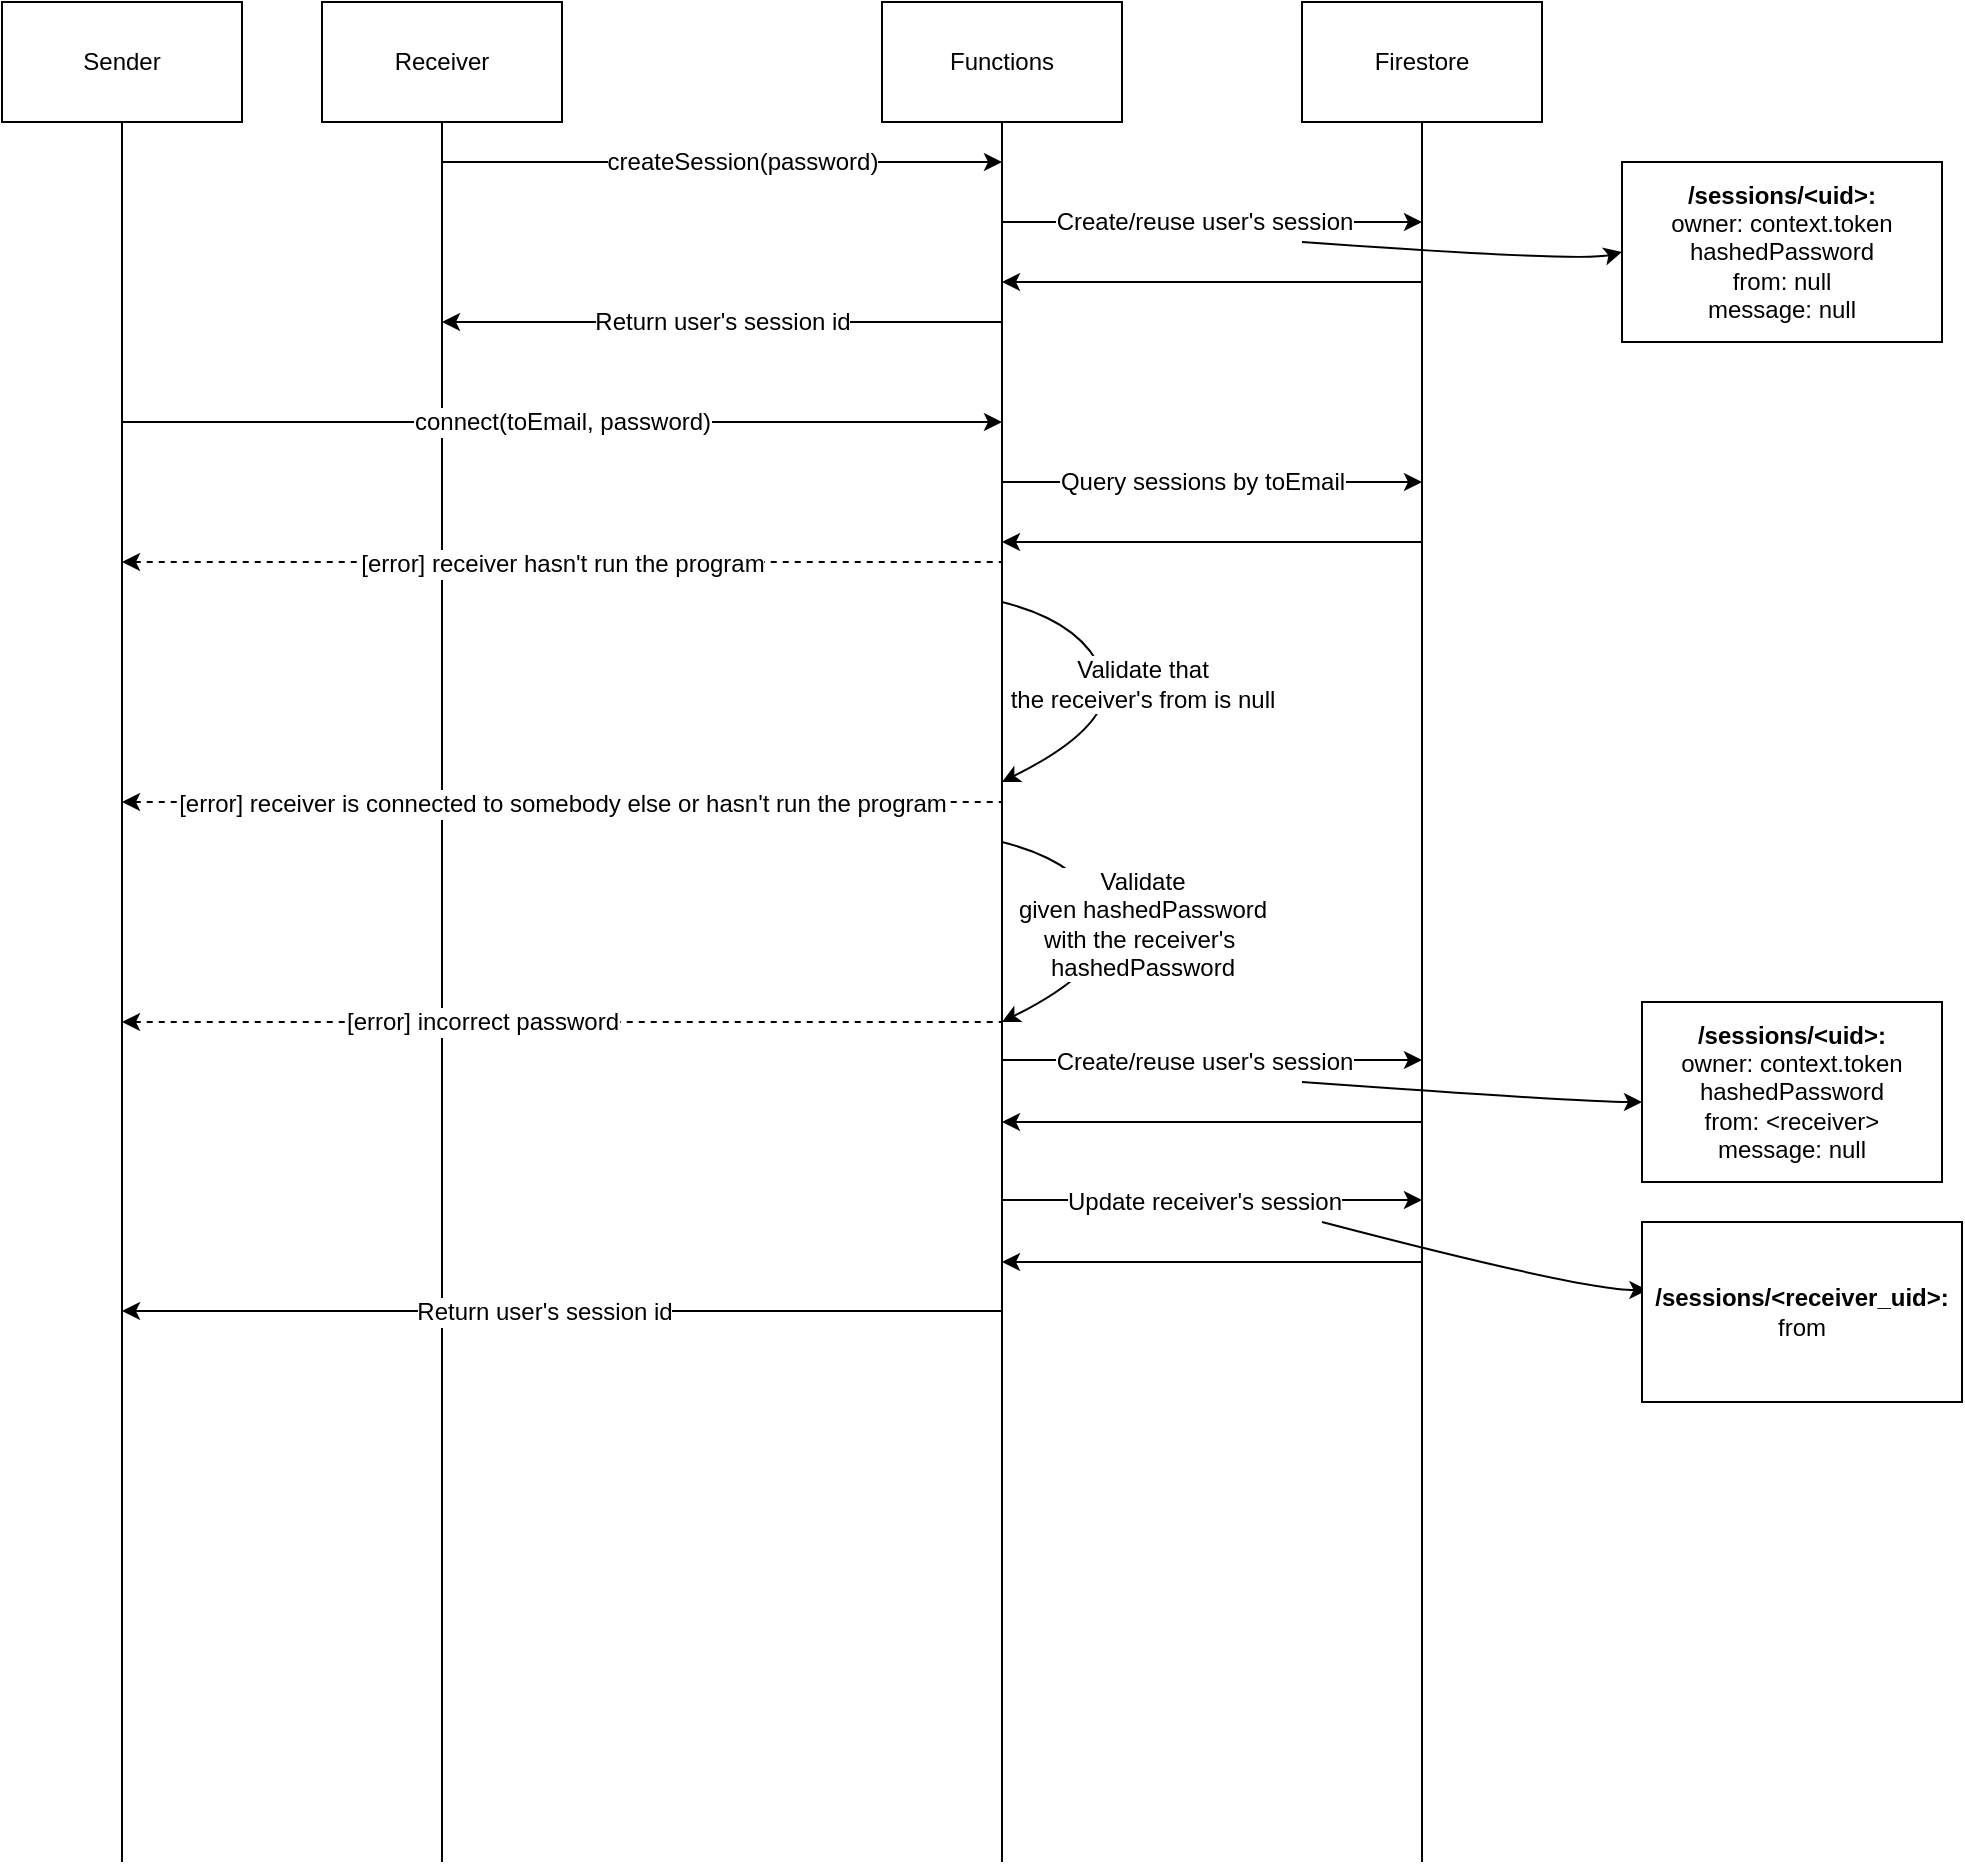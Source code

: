 <mxfile version="12.0.2" type="github" pages="1"><diagram id="Vmk91Mh9w7fuR8uqIF4z" name="Page-1"><mxGraphModel dx="1341" dy="760" grid="1" gridSize="10" guides="1" tooltips="1" connect="1" arrows="1" fold="1" page="1" pageScale="1" pageWidth="850" pageHeight="1100" math="0" shadow="0"><root><mxCell id="0"/><mxCell id="1" parent="0"/><mxCell id="EEDxIaFUeRwZj_NEYqHG-10" style="edgeStyle=orthogonalEdgeStyle;rounded=0;orthogonalLoop=1;jettySize=auto;html=1;exitX=0.5;exitY=1;exitDx=0;exitDy=0;endArrow=none;endFill=0;" parent="1" source="EEDxIaFUeRwZj_NEYqHG-1" edge="1"><mxGeometry relative="1" as="geometry"><mxPoint x="500" y="960" as="targetPoint"/></mxGeometry></mxCell><mxCell id="EEDxIaFUeRwZj_NEYqHG-1" value="Functions" style="rounded=0;whiteSpace=wrap;html=1;" parent="1" vertex="1"><mxGeometry x="440" y="30" width="120" height="60" as="geometry"/></mxCell><mxCell id="EEDxIaFUeRwZj_NEYqHG-9" style="edgeStyle=orthogonalEdgeStyle;rounded=0;orthogonalLoop=1;jettySize=auto;html=1;exitX=0.5;exitY=1;exitDx=0;exitDy=0;endArrow=none;endFill=0;" parent="1" source="EEDxIaFUeRwZj_NEYqHG-2" edge="1"><mxGeometry relative="1" as="geometry"><mxPoint x="710" y="960" as="targetPoint"/></mxGeometry></mxCell><mxCell id="EEDxIaFUeRwZj_NEYqHG-2" value="Firestore" style="rounded=0;whiteSpace=wrap;html=1;" parent="1" vertex="1"><mxGeometry x="650" y="30" width="120" height="60" as="geometry"/></mxCell><mxCell id="EEDxIaFUeRwZj_NEYqHG-7" style="edgeStyle=orthogonalEdgeStyle;rounded=0;orthogonalLoop=1;jettySize=auto;html=1;exitX=0.5;exitY=1;exitDx=0;exitDy=0;endArrow=none;endFill=0;" parent="1" source="EEDxIaFUeRwZj_NEYqHG-4" edge="1"><mxGeometry relative="1" as="geometry"><mxPoint x="60" y="960" as="targetPoint"/></mxGeometry></mxCell><mxCell id="EEDxIaFUeRwZj_NEYqHG-4" value="Sender" style="rounded=0;whiteSpace=wrap;html=1;" parent="1" vertex="1"><mxGeometry y="30" width="120" height="60" as="geometry"/></mxCell><mxCell id="EEDxIaFUeRwZj_NEYqHG-8" style="edgeStyle=orthogonalEdgeStyle;rounded=0;orthogonalLoop=1;jettySize=auto;html=1;exitX=0.5;exitY=1;exitDx=0;exitDy=0;endArrow=none;endFill=0;" parent="1" source="EEDxIaFUeRwZj_NEYqHG-5" edge="1"><mxGeometry relative="1" as="geometry"><mxPoint x="220" y="960" as="targetPoint"/></mxGeometry></mxCell><mxCell id="EEDxIaFUeRwZj_NEYqHG-5" value="Receiver" style="rounded=0;whiteSpace=wrap;html=1;" parent="1" vertex="1"><mxGeometry x="160" y="30" width="120" height="60" as="geometry"/></mxCell><mxCell id="EEDxIaFUeRwZj_NEYqHG-12" value="" style="endArrow=classic;html=1;" parent="1" edge="1"><mxGeometry width="50" height="50" relative="1" as="geometry"><mxPoint x="220" y="110" as="sourcePoint"/><mxPoint x="500" y="110" as="targetPoint"/></mxGeometry></mxCell><mxCell id="EEDxIaFUeRwZj_NEYqHG-13" value="createSession(password)" style="text;html=1;resizable=0;points=[];align=center;verticalAlign=middle;labelBackgroundColor=#ffffff;" parent="EEDxIaFUeRwZj_NEYqHG-12" vertex="1" connectable="0"><mxGeometry x="-0.11" y="1" relative="1" as="geometry"><mxPoint x="25" y="1" as="offset"/></mxGeometry></mxCell><mxCell id="EEDxIaFUeRwZj_NEYqHG-14" value="" style="endArrow=classic;html=1;" parent="1" edge="1"><mxGeometry width="50" height="50" relative="1" as="geometry"><mxPoint x="500" y="140" as="sourcePoint"/><mxPoint x="710" y="140" as="targetPoint"/></mxGeometry></mxCell><mxCell id="EEDxIaFUeRwZj_NEYqHG-17" value="Create/reuse user's session" style="text;html=1;resizable=0;points=[];align=center;verticalAlign=middle;labelBackgroundColor=#ffffff;" parent="EEDxIaFUeRwZj_NEYqHG-14" vertex="1" connectable="0"><mxGeometry x="0.165" y="-1" relative="1" as="geometry"><mxPoint x="-22" y="-1" as="offset"/></mxGeometry></mxCell><mxCell id="EEDxIaFUeRwZj_NEYqHG-18" value="&lt;b&gt;/sessions/&amp;lt;uid&amp;gt;:&lt;br&gt;&lt;/b&gt;owner: context.token&lt;br&gt;hashedPassword&lt;br&gt;from: null&lt;br&gt;message: null" style="rounded=0;whiteSpace=wrap;html=1;" parent="1" vertex="1"><mxGeometry x="810" y="110" width="160" height="90" as="geometry"/></mxCell><mxCell id="EEDxIaFUeRwZj_NEYqHG-19" value="" style="curved=1;endArrow=classic;html=1;entryX=0;entryY=0.5;entryDx=0;entryDy=0;" parent="1" target="EEDxIaFUeRwZj_NEYqHG-18" edge="1"><mxGeometry width="50" height="50" relative="1" as="geometry"><mxPoint x="650" y="150" as="sourcePoint"/><mxPoint x="690" y="120" as="targetPoint"/><Array as="points"><mxPoint x="790" y="160"/></Array></mxGeometry></mxCell><mxCell id="EEDxIaFUeRwZj_NEYqHG-20" value="" style="endArrow=classic;html=1;" parent="1" edge="1"><mxGeometry width="50" height="50" relative="1" as="geometry"><mxPoint x="710" y="170" as="sourcePoint"/><mxPoint x="500" y="170" as="targetPoint"/></mxGeometry></mxCell><mxCell id="EEDxIaFUeRwZj_NEYqHG-21" value="" style="endArrow=classic;html=1;" parent="1" edge="1"><mxGeometry width="50" height="50" relative="1" as="geometry"><mxPoint x="500" y="190" as="sourcePoint"/><mxPoint x="220" y="190" as="targetPoint"/></mxGeometry></mxCell><mxCell id="EEDxIaFUeRwZj_NEYqHG-23" value="Return user's session id" style="text;html=1;resizable=0;points=[];align=center;verticalAlign=middle;labelBackgroundColor=#ffffff;" parent="EEDxIaFUeRwZj_NEYqHG-21" vertex="1" connectable="0"><mxGeometry x="0.114" y="-2" relative="1" as="geometry"><mxPoint x="16" y="2" as="offset"/></mxGeometry></mxCell><mxCell id="EEDxIaFUeRwZj_NEYqHG-24" value="" style="endArrow=classic;html=1;" parent="1" edge="1"><mxGeometry width="50" height="50" relative="1" as="geometry"><mxPoint x="60" y="240" as="sourcePoint"/><mxPoint x="500" y="240" as="targetPoint"/></mxGeometry></mxCell><mxCell id="EEDxIaFUeRwZj_NEYqHG-25" value="connect(toEmail, password)" style="text;html=1;resizable=0;points=[];align=center;verticalAlign=middle;labelBackgroundColor=#ffffff;" parent="EEDxIaFUeRwZj_NEYqHG-24" vertex="1" connectable="0"><mxGeometry x="-0.068" y="-1" relative="1" as="geometry"><mxPoint x="15" y="-1" as="offset"/></mxGeometry></mxCell><mxCell id="EEDxIaFUeRwZj_NEYqHG-26" value="" style="endArrow=classic;html=1;" parent="1" edge="1"><mxGeometry width="50" height="50" relative="1" as="geometry"><mxPoint x="500" y="270" as="sourcePoint"/><mxPoint x="710" y="270" as="targetPoint"/></mxGeometry></mxCell><mxCell id="EEDxIaFUeRwZj_NEYqHG-29" value="Query sessions by toEmail" style="text;html=1;resizable=0;points=[];align=center;verticalAlign=middle;labelBackgroundColor=#ffffff;" parent="EEDxIaFUeRwZj_NEYqHG-26" vertex="1" connectable="0"><mxGeometry x="-0.191" y="4" relative="1" as="geometry"><mxPoint x="15" y="4" as="offset"/></mxGeometry></mxCell><mxCell id="EEDxIaFUeRwZj_NEYqHG-30" value="" style="endArrow=classic;html=1;" parent="1" edge="1"><mxGeometry width="50" height="50" relative="1" as="geometry"><mxPoint x="710" y="300" as="sourcePoint"/><mxPoint x="500" y="300" as="targetPoint"/></mxGeometry></mxCell><mxCell id="EEDxIaFUeRwZj_NEYqHG-31" value="" style="curved=1;endArrow=classic;html=1;" parent="1" edge="1"><mxGeometry width="50" height="50" relative="1" as="geometry"><mxPoint x="500" y="450" as="sourcePoint"/><mxPoint x="500" y="540" as="targetPoint"/><Array as="points"><mxPoint x="540" y="460"/><mxPoint x="560" y="510"/></Array></mxGeometry></mxCell><mxCell id="EEDxIaFUeRwZj_NEYqHG-32" value="Validate &lt;br&gt;given hashedPassword&lt;br&gt;with&amp;nbsp;the receiver's&amp;nbsp;&lt;br&gt;hashedPassword" style="text;html=1;resizable=0;points=[];align=center;verticalAlign=middle;labelBackgroundColor=#ffffff;" parent="EEDxIaFUeRwZj_NEYqHG-31" vertex="1" connectable="0"><mxGeometry x="0.003" y="-2" relative="1" as="geometry"><mxPoint x="17" y="-7.5" as="offset"/></mxGeometry></mxCell><mxCell id="EEDxIaFUeRwZj_NEYqHG-34" value="" style="endArrow=classic;html=1;" parent="1" edge="1"><mxGeometry width="50" height="50" relative="1" as="geometry"><mxPoint x="500" y="559" as="sourcePoint"/><mxPoint x="710" y="559" as="targetPoint"/></mxGeometry></mxCell><mxCell id="EEDxIaFUeRwZj_NEYqHG-35" value="Create/reuse user's session" style="text;html=1;resizable=0;points=[];align=center;verticalAlign=middle;labelBackgroundColor=#ffffff;" parent="EEDxIaFUeRwZj_NEYqHG-34" vertex="1" connectable="0"><mxGeometry x="0.165" y="-1" relative="1" as="geometry"><mxPoint x="-22" as="offset"/></mxGeometry></mxCell><mxCell id="EEDxIaFUeRwZj_NEYqHG-36" value="&lt;b&gt;/sessions/&amp;lt;uid&amp;gt;:&lt;br&gt;&lt;/b&gt;owner: context.token&lt;br&gt;hashedPassword&lt;br&gt;from: &amp;lt;receiver&amp;gt;&lt;br&gt;message: null" style="rounded=0;whiteSpace=wrap;html=1;" parent="1" vertex="1"><mxGeometry x="820" y="530" width="150" height="90" as="geometry"/></mxCell><mxCell id="EEDxIaFUeRwZj_NEYqHG-37" value="" style="curved=1;endArrow=classic;html=1;entryX=0;entryY=0.5;entryDx=0;entryDy=0;" parent="1" edge="1"><mxGeometry width="50" height="50" relative="1" as="geometry"><mxPoint x="650" y="570" as="sourcePoint"/><mxPoint x="820" y="580" as="targetPoint"/><Array as="points"><mxPoint x="790" y="580"/></Array></mxGeometry></mxCell><mxCell id="EEDxIaFUeRwZj_NEYqHG-38" value="" style="endArrow=classic;html=1;" parent="1" edge="1"><mxGeometry width="50" height="50" relative="1" as="geometry"><mxPoint x="710" y="590" as="sourcePoint"/><mxPoint x="500" y="590" as="targetPoint"/></mxGeometry></mxCell><mxCell id="EEDxIaFUeRwZj_NEYqHG-39" value="" style="endArrow=classic;html=1;" parent="1" edge="1"><mxGeometry width="50" height="50" relative="1" as="geometry"><mxPoint x="500" y="629" as="sourcePoint"/><mxPoint x="710" y="629" as="targetPoint"/></mxGeometry></mxCell><mxCell id="EEDxIaFUeRwZj_NEYqHG-40" value="Update receiver's session" style="text;html=1;resizable=0;points=[];align=center;verticalAlign=middle;labelBackgroundColor=#ffffff;" parent="EEDxIaFUeRwZj_NEYqHG-39" vertex="1" connectable="0"><mxGeometry x="0.165" y="-1" relative="1" as="geometry"><mxPoint x="-22" as="offset"/></mxGeometry></mxCell><mxCell id="EEDxIaFUeRwZj_NEYqHG-41" value="" style="curved=1;endArrow=classic;html=1;entryX=0.017;entryY=0.378;entryDx=0;entryDy=0;entryPerimeter=0;" parent="1" target="EEDxIaFUeRwZj_NEYqHG-42" edge="1"><mxGeometry width="50" height="50" relative="1" as="geometry"><mxPoint x="660" y="640" as="sourcePoint"/><mxPoint x="820" y="670" as="targetPoint"/><Array as="points"><mxPoint x="790" y="674"/></Array></mxGeometry></mxCell><mxCell id="EEDxIaFUeRwZj_NEYqHG-42" value="&lt;b&gt;/sessions/&amp;lt;receiver_uid&amp;gt;:&lt;/b&gt;&lt;br&gt;from" style="rounded=0;whiteSpace=wrap;html=1;" parent="1" vertex="1"><mxGeometry x="820" y="640" width="160" height="90" as="geometry"/></mxCell><mxCell id="EEDxIaFUeRwZj_NEYqHG-43" value="" style="endArrow=classic;html=1;" parent="1" edge="1"><mxGeometry width="50" height="50" relative="1" as="geometry"><mxPoint x="710" y="660" as="sourcePoint"/><mxPoint x="500" y="660" as="targetPoint"/></mxGeometry></mxCell><mxCell id="EEDxIaFUeRwZj_NEYqHG-44" value="" style="endArrow=classic;html=1;" parent="1" edge="1"><mxGeometry width="50" height="50" relative="1" as="geometry"><mxPoint x="500" y="684.5" as="sourcePoint"/><mxPoint x="60" y="684.5" as="targetPoint"/></mxGeometry></mxCell><mxCell id="EEDxIaFUeRwZj_NEYqHG-45" value="Return user's session id" style="text;html=1;resizable=0;points=[];align=center;verticalAlign=middle;labelBackgroundColor=#ffffff;" parent="EEDxIaFUeRwZj_NEYqHG-44" vertex="1" connectable="0"><mxGeometry x="0.114" y="-2" relative="1" as="geometry"><mxPoint x="16" y="2" as="offset"/></mxGeometry></mxCell><mxCell id="jFoI2Xavz2d9idLaOT6_-2" value="" style="curved=1;endArrow=classic;html=1;" parent="1" edge="1"><mxGeometry width="50" height="50" relative="1" as="geometry"><mxPoint x="500" y="330" as="sourcePoint"/><mxPoint x="500" y="420" as="targetPoint"/><Array as="points"><mxPoint x="540" y="340"/><mxPoint x="560" y="390"/></Array></mxGeometry></mxCell><mxCell id="jFoI2Xavz2d9idLaOT6_-3" value="Validate that &lt;br&gt;the receiver's from is null" style="text;html=1;resizable=0;points=[];align=center;verticalAlign=middle;labelBackgroundColor=#ffffff;" parent="jFoI2Xavz2d9idLaOT6_-2" vertex="1" connectable="0"><mxGeometry x="0.003" y="-2" relative="1" as="geometry"><mxPoint x="17" y="-7.5" as="offset"/></mxGeometry></mxCell><mxCell id="jFoI2Xavz2d9idLaOT6_-5" value="" style="endArrow=none;dashed=1;html=1;startArrow=classic;startFill=1;" parent="1" edge="1"><mxGeometry width="50" height="50" relative="1" as="geometry"><mxPoint x="60" y="540" as="sourcePoint"/><mxPoint x="500" y="540" as="targetPoint"/></mxGeometry></mxCell><mxCell id="jFoI2Xavz2d9idLaOT6_-6" value="[error] incorrect password" style="text;html=1;resizable=0;points=[];align=center;verticalAlign=middle;labelBackgroundColor=#ffffff;" parent="jFoI2Xavz2d9idLaOT6_-5" vertex="1" connectable="0"><mxGeometry x="-0.168" y="4" relative="1" as="geometry"><mxPoint x="-3" y="4" as="offset"/></mxGeometry></mxCell><mxCell id="jFoI2Xavz2d9idLaOT6_-7" value="" style="endArrow=none;dashed=1;html=1;startArrow=classic;startFill=1;" parent="1" edge="1"><mxGeometry width="50" height="50" relative="1" as="geometry"><mxPoint x="60" y="430" as="sourcePoint"/><mxPoint x="500" y="430" as="targetPoint"/></mxGeometry></mxCell><mxCell id="jFoI2Xavz2d9idLaOT6_-8" value="[error] receiver is connected to somebody else or hasn't run the program" style="text;html=1;resizable=0;points=[];align=center;verticalAlign=middle;labelBackgroundColor=#ffffff;" parent="jFoI2Xavz2d9idLaOT6_-7" vertex="1" connectable="0"><mxGeometry x="-0.168" y="4" relative="1" as="geometry"><mxPoint x="37" y="4.5" as="offset"/></mxGeometry></mxCell><mxCell id="Ux4nuCNqvwX5imr7dNmG-2" value="" style="endArrow=none;dashed=1;html=1;startArrow=classic;startFill=1;" parent="1" edge="1"><mxGeometry width="50" height="50" relative="1" as="geometry"><mxPoint x="60" y="310" as="sourcePoint"/><mxPoint x="500" y="310" as="targetPoint"/></mxGeometry></mxCell><mxCell id="Ux4nuCNqvwX5imr7dNmG-3" value="[error] receiver hasn't run the program" style="text;html=1;resizable=0;points=[];align=center;verticalAlign=middle;labelBackgroundColor=#ffffff;" parent="Ux4nuCNqvwX5imr7dNmG-2" vertex="1" connectable="0"><mxGeometry x="-0.168" y="4" relative="1" as="geometry"><mxPoint x="37" y="4.5" as="offset"/></mxGeometry></mxCell></root></mxGraphModel></diagram></mxfile>